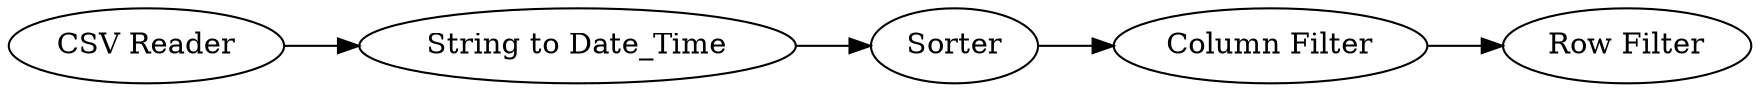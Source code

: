 digraph {
	2 -> 3
	1 -> 2
	3 -> 4
	4 -> 5
	5 [label="Row Filter"]
	1 [label="CSV Reader"]
	4 [label="Column Filter"]
	3 [label=Sorter]
	2 [label="String to Date_Time"]
	rankdir=LR
}

